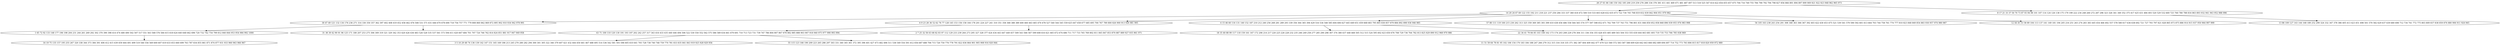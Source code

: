 digraph true_tree {
	"0" -> "1"
	"1" -> "2"
	"1" -> "3"
	"1" -> "4"
	"1" -> "5"
	"0" -> "6"
	"3" -> "7"
	"1" -> "8"
	"4" -> "9"
	"4" -> "10"
	"6" -> "11"
	"2" -> "12"
	"12" -> "13"
	"2" -> "14"
	"7" -> "15"
	"7" -> "16"
	"3" -> "17"
	"1" -> "18"
	"10" -> "19"
	"0" [label="26 27 61 66 146 150 182 185 200 219 259 276 288 334 376 381 411 441 469 471 481 487 497 513 518 525 547 614 622 654 655 657 675 704 716 749 755 784 790 792 794 798 827 856 866 891 894 897 899 909 921 922 923 948 962 965 973"];
	"1" [label="14 20 24 67 69 122 155 192 211 218 221 237 250 284 333 337 360 418 472 500 510 533 603 628 632 635 673 722 730 745 768 819 832 839 842 904 951 979 982"];
	"2" [label="30 47 49 121 132 134 176 236 271 314 330 350 357 362 397 402 408 419 452 458 462 476 508 531 571 631 646 670 678 690 718 756 757 771 779 808 860 862 869 872 895 902 910 934 942 978 991"];
	"3" [label="6 9 23 28 36 52 62 76 77 128 145 153 156 158 164 178 201 224 227 241 310 351 358 368 388 389 400 460 463 465 470 478 527 540 544 545 559 625 647 658 677 685 695 700 767 789 800 826 900 913 926 981 995"];
	"4" [label="4 15 46 60 116 131 140 152 187 210 212 240 256 268 281 289 293 339 356 364 365 394 429 516 534 548 585 604 606 627 645 649 651 659 668 683 795 805 830 857 879 884 892 898 936 946 985"];
	"5" [label="57 80 111 119 160 215 230 262 313 325 359 369 385 393 399 410 438 456 486 558 564 565 574 577 597 598 652 671 702 709 737 743 751 796 801 831 846 850 852 858 868 896 939 955 976 983 998"];
	"6" [label="8 17 21 33 37 50 70 73 87 93 94 98 101 107 114 124 126 138 175 179 199 222 234 248 260 272 287 296 323 326 341 349 352 375 417 425 431 484 493 520 529 532 669 725 760 780 788 816 863 893 932 941 943 952 988 996"];
	"7" [label="43 71 100 110 120 130 191 193 197 202 242 257 317 343 416 433 435 440 446 494 506 522 530 550 552 562 575 586 589 634 661 679 691 710 713 723 731 739 747 786 804 807 867 878 882 885 888 903 907 918 940 975 977 990 993 994"];
	"8" [label="54 105 163 238 243 254 291 308 348 363 366 367 392 403 422 430 453 475 521 539 541 579 590 592 601 613 664 703 744 758 761 774 777 810 823 848 849 854 883 930 957 974 980 987"];
	"9" [label="18 35 40 88 99 117 118 159 161 167 172 206 214 217 220 225 226 228 232 235 246 249 258 277 285 290 298 307 374 380 437 448 468 505 512 515 524 595 602 623 650 676 708 729 736 764 782 813 825 829 890 912 968 970 986"];
	"10" [label="22 34 41 79 84 85 103 108 162 173 174 203 208 229 278 304 311 336 354 355 428 455 485 489 503 504 553 555 630 644 663 681 693 719 735 753 766 785 938 969"];
	"11" [label="13 86 109 127 143 144 168 189 252 299 324 332 347 378 386 405 413 423 451 498 501 570 582 629 637 639 680 698 712 734 741 772 775 803 809 837 838 859 876 880 906 911 924 945"];
	"12" [label="1 65 72 92 133 148 177 196 198 204 231 244 261 269 292 302 370 390 398 414 474 480 490 502 507 517 551 563 568 576 584 615 618 624 640 648 662 696 720 732 742 754 799 812 840 844 953 954 984 992 1000"];
	"13" [label="16 19 75 135 157 195 255 267 320 338 344 373 384 391 406 412 415 439 459 464 491 499 519 546 556 569 600 607 619 633 653 660 699 763 787 834 855 861 871 874 877 931 933 960 963 966 967"];
	"14" [label="31 38 39 42 90 91 96 125 171 180 207 253 275 306 309 319 321 329 342 353 420 426 436 483 526 528 535 537 561 573 594 611 620 667 684 701 707 724 746 762 814 824 851 881 917 947 949 958"];
	"15" [label="3 5 10 29 48 74 136 139 142 147 151 165 169 186 213 245 270 280 282 294 300 301 305 322 346 379 407 421 432 444 450 461 467 488 495 514 536 542 581 593 596 605 610 641 705 728 738 740 748 759 770 781 833 835 841 843 919 925 928 929 956"];
	"16" [label="55 115 123 166 190 209 223 265 286 297 303 331 340 345 361 372 395 396 401 427 473 482 496 511 538 549 554 591 612 656 687 688 706 715 726 750 776 778 791 822 836 864 901 905 908 916 920 944"];
	"17" [label="2 7 25 32 56 63 68 82 83 97 112 129 233 239 264 273 295 327 328 377 424 434 443 447 449 457 509 543 566 567 599 608 616 621 665 672 674 686 711 717 733 765 769 802 811 845 847 853 870 887 889 927 935 961 971"];
	"18" [label="12 44 45 53 58 89 104 113 137 141 149 181 194 205 216 251 263 274 283 383 445 454 466 492 557 578 580 617 636 638 692 721 727 793 797 821 828 865 873 875 886 914 915 937 950 964 997 999"];
	"19" [label="11 51 59 64 78 81 95 102 106 154 170 183 184 188 247 266 279 312 315 316 318 335 371 382 387 404 409 442 477 479 523 560 572 583 587 588 609 626 642 643 666 682 689 694 697 714 752 773 783 806 815 817 818 820 959 972 989"];
}
